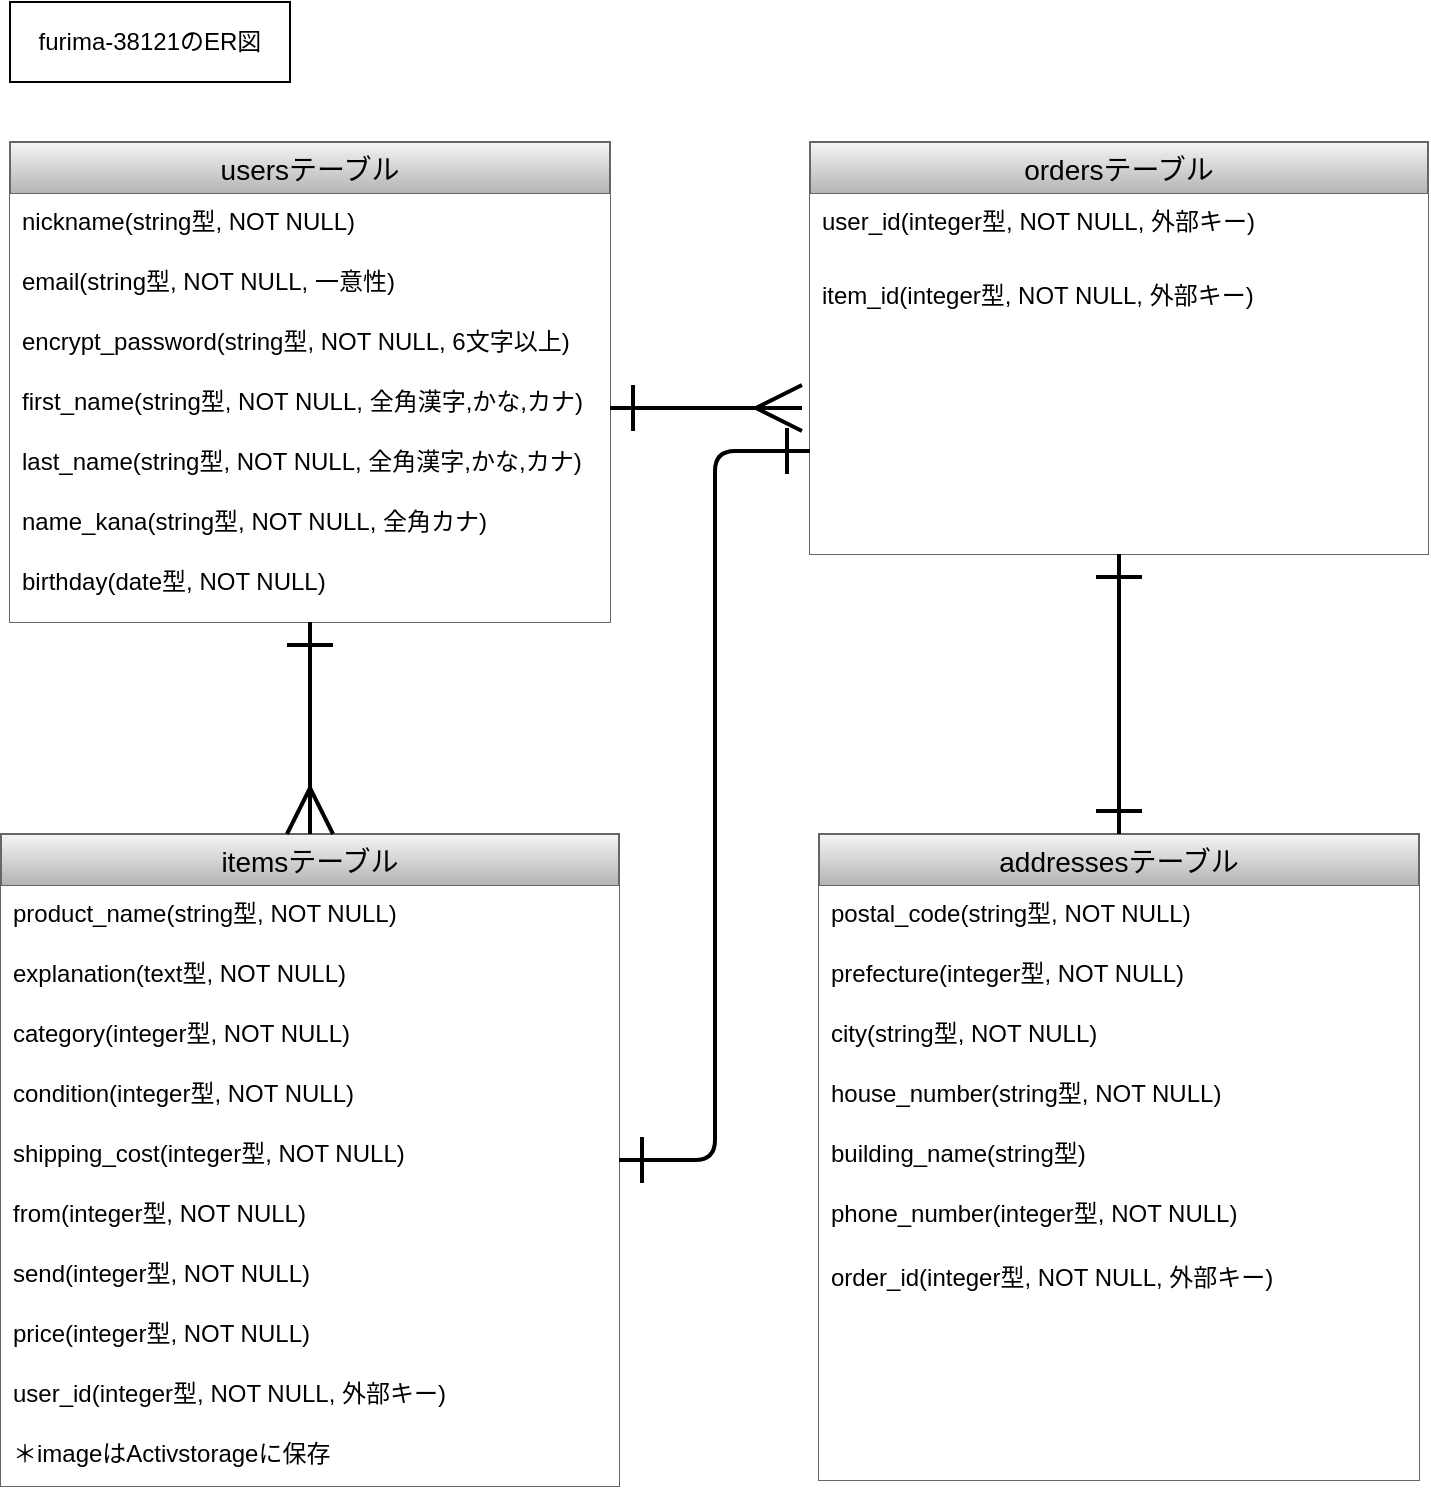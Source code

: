 <mxfile>
    <diagram id="IEAmDDiwO_mgoLchowQp" name="ページ1">
        <mxGraphModel dx="1447" dy="981" grid="0" gridSize="10" guides="1" tooltips="1" connect="1" arrows="1" fold="1" page="1" pageScale="1" pageWidth="827" pageHeight="1169" background="#FFFFFF" math="0" shadow="0">
            <root>
                <mxCell id="0"/>
                <mxCell id="1" parent="0"/>
                <mxCell id="15" value="usersテーブル" style="swimlane;fontStyle=0;childLayout=stackLayout;horizontal=1;startSize=26;horizontalStack=0;resizeParent=1;resizeParentMax=0;resizeLast=0;collapsible=1;marginBottom=0;align=center;fontSize=14;rounded=0;sketch=0;shadow=0;glass=0;fillColor=#f5f5f5;gradientColor=#b3b3b3;strokeColor=#666666;fontColor=#000000;" parent="1" vertex="1">
                    <mxGeometry x="40" y="80" width="300" height="240" as="geometry"/>
                </mxCell>
                <mxCell id="16" value="nickname(string型, NOT NULL)" style="text;strokeColor=none;fillColor=#FFFFFF;spacingLeft=4;spacingRight=4;overflow=hidden;rotatable=0;points=[[0,0.5],[1,0.5]];portConstraint=eastwest;fontSize=12;fontColor=#000000;" parent="15" vertex="1">
                    <mxGeometry y="26" width="300" height="30" as="geometry"/>
                </mxCell>
                <mxCell id="17" value="email(string型, NOT NULL, 一意性)" style="text;strokeColor=none;fillColor=#FFFFFF;spacingLeft=4;spacingRight=4;overflow=hidden;rotatable=0;points=[[0,0.5],[1,0.5]];portConstraint=eastwest;fontSize=12;fontColor=#000000;" parent="15" vertex="1">
                    <mxGeometry y="56" width="300" height="30" as="geometry"/>
                </mxCell>
                <mxCell id="19" value="encrypt_password(string型, NOT NULL, 6文字以上)" style="text;strokeColor=none;fillColor=#FFFFFF;spacingLeft=4;spacingRight=4;overflow=hidden;rotatable=0;points=[[0,0.5],[1,0.5]];portConstraint=eastwest;fontSize=12;fontColor=#000000;" parent="15" vertex="1">
                    <mxGeometry y="86" width="300" height="30" as="geometry"/>
                </mxCell>
                <mxCell id="20" value="first_name(string型, NOT NULL, 全角漢字,かな,カナ)" style="text;strokeColor=none;fillColor=#FFFFFF;spacingLeft=4;spacingRight=4;overflow=hidden;rotatable=0;points=[[0,0.5],[1,0.5]];portConstraint=eastwest;fontSize=12;fontColor=#000000;" parent="15" vertex="1">
                    <mxGeometry y="116" width="300" height="30" as="geometry"/>
                </mxCell>
                <mxCell id="38" value="last_name(string型, NOT NULL, 全角漢字,かな,カナ)" style="text;strokeColor=none;fillColor=#FFFFFF;spacingLeft=4;spacingRight=4;overflow=hidden;rotatable=0;points=[[0,0.5],[1,0.5]];portConstraint=eastwest;fontSize=12;fontColor=#000000;" parent="15" vertex="1">
                    <mxGeometry y="146" width="300" height="30" as="geometry"/>
                </mxCell>
                <mxCell id="39" value="name_kana(string型, NOT NULL, 全角カナ)" style="text;strokeColor=none;fillColor=#FFFFFF;spacingLeft=4;spacingRight=4;overflow=hidden;rotatable=0;points=[[0,0.5],[1,0.5]];portConstraint=eastwest;fontSize=12;fontColor=#000000;" parent="15" vertex="1">
                    <mxGeometry y="176" width="300" height="30" as="geometry"/>
                </mxCell>
                <mxCell id="40" value="birthday(date型, NOT NULL)" style="text;strokeColor=none;fillColor=#FFFFFF;spacingLeft=4;spacingRight=4;overflow=hidden;rotatable=0;points=[[0,0.5],[1,0.5]];portConstraint=eastwest;fontSize=12;fontColor=#000000;" parent="15" vertex="1">
                    <mxGeometry y="206" width="300" height="34" as="geometry"/>
                </mxCell>
                <mxCell id="45" value="itemsテーブル" style="swimlane;fontStyle=0;childLayout=stackLayout;horizontal=1;startSize=26;horizontalStack=0;resizeParent=1;resizeParentMax=0;resizeLast=0;collapsible=1;marginBottom=0;align=center;fontSize=14;rounded=0;sketch=0;shadow=0;glass=0;fillColor=#f5f5f5;gradientColor=#b3b3b3;strokeColor=#666666;fontColor=#000000;" parent="1" vertex="1">
                    <mxGeometry x="35.5" y="426" width="309" height="326" as="geometry"/>
                </mxCell>
                <mxCell id="46" value="product_name(string型, NOT NULL) &#10;" style="text;strokeColor=none;fillColor=#FFFFFF;spacingLeft=4;spacingRight=4;overflow=hidden;rotatable=0;points=[[0,0.5],[1,0.5]];portConstraint=eastwest;fontSize=12;fontColor=#000000;" parent="45" vertex="1">
                    <mxGeometry y="26" width="309" height="30" as="geometry"/>
                </mxCell>
                <mxCell id="47" value="explanation(text型, NOT NULL)" style="text;strokeColor=none;fillColor=#FFFFFF;spacingLeft=4;spacingRight=4;overflow=hidden;rotatable=0;points=[[0,0.5],[1,0.5]];portConstraint=eastwest;fontSize=12;fontColor=#000000;" parent="45" vertex="1">
                    <mxGeometry y="56" width="309" height="30" as="geometry"/>
                </mxCell>
                <mxCell id="48" value="category(integer型, NOT NULL)" style="text;strokeColor=none;fillColor=#FFFFFF;spacingLeft=4;spacingRight=4;overflow=hidden;rotatable=0;points=[[0,0.5],[1,0.5]];portConstraint=eastwest;fontSize=12;fontColor=#000000;" parent="45" vertex="1">
                    <mxGeometry y="86" width="309" height="30" as="geometry"/>
                </mxCell>
                <mxCell id="49" value="condition(integer型, NOT NULL)" style="text;strokeColor=none;fillColor=#FFFFFF;spacingLeft=4;spacingRight=4;overflow=hidden;rotatable=0;points=[[0,0.5],[1,0.5]];portConstraint=eastwest;fontSize=12;fontColor=#000000;" parent="45" vertex="1">
                    <mxGeometry y="116" width="309" height="30" as="geometry"/>
                </mxCell>
                <mxCell id="50" value="shipping_cost(integer型, NOT NULL)" style="text;strokeColor=none;fillColor=#FFFFFF;spacingLeft=4;spacingRight=4;overflow=hidden;rotatable=0;points=[[0,0.5],[1,0.5]];portConstraint=eastwest;fontSize=12;fontColor=#000000;" parent="45" vertex="1">
                    <mxGeometry y="146" width="309" height="30" as="geometry"/>
                </mxCell>
                <mxCell id="51" value="from(integer型, NOT NULL)" style="text;strokeColor=none;fillColor=#FFFFFF;spacingLeft=4;spacingRight=4;overflow=hidden;rotatable=0;points=[[0,0.5],[1,0.5]];portConstraint=eastwest;fontSize=12;fontColor=#000000;" parent="45" vertex="1">
                    <mxGeometry y="176" width="309" height="30" as="geometry"/>
                </mxCell>
                <mxCell id="53" value="send(integer型, NOT NULL)" style="text;strokeColor=none;fillColor=#FFFFFF;spacingLeft=4;spacingRight=4;overflow=hidden;rotatable=0;points=[[0,0.5],[1,0.5]];portConstraint=eastwest;fontSize=12;fontColor=#000000;" parent="45" vertex="1">
                    <mxGeometry y="206" width="309" height="30" as="geometry"/>
                </mxCell>
                <mxCell id="54" value="price(integer型, NOT NULL)" style="text;strokeColor=none;fillColor=#FFFFFF;spacingLeft=4;spacingRight=4;overflow=hidden;rotatable=0;points=[[0,0.5],[1,0.5]];portConstraint=eastwest;fontSize=12;fontColor=#000000;" parent="45" vertex="1">
                    <mxGeometry y="236" width="309" height="30" as="geometry"/>
                </mxCell>
                <mxCell id="95" value="user_id(integer型, NOT NULL, 外部キー) " style="text;strokeColor=none;fillColor=#FFFFFF;spacingLeft=4;spacingRight=4;overflow=hidden;rotatable=0;points=[[0,0.5],[1,0.5]];portConstraint=eastwest;fontSize=12;fontColor=#000000;" parent="45" vertex="1">
                    <mxGeometry y="266" width="309" height="30" as="geometry"/>
                </mxCell>
                <mxCell id="52" value="＊imageはActivstorageに保存" style="text;strokeColor=none;fillColor=#FFFFFF;spacingLeft=4;spacingRight=4;overflow=hidden;rotatable=0;points=[[0,0.5],[1,0.5]];portConstraint=eastwest;fontSize=12;fontColor=#000000;" parent="45" vertex="1">
                    <mxGeometry y="296" width="309" height="30" as="geometry"/>
                </mxCell>
                <mxCell id="55" value="furima-38121のER図" style="whiteSpace=wrap;html=1;align=center;rounded=0;shadow=0;glass=0;sketch=0;fontColor=#000000;fillColor=#FFFFFF;" parent="1" vertex="1">
                    <mxGeometry x="40" y="10" width="140" height="40" as="geometry"/>
                </mxCell>
                <mxCell id="56" value="ordersテーブル" style="swimlane;fontStyle=0;childLayout=stackLayout;horizontal=1;startSize=26;horizontalStack=0;resizeParent=1;resizeParentMax=0;resizeLast=0;collapsible=1;marginBottom=0;align=center;fontSize=14;rounded=0;sketch=0;shadow=0;glass=0;fillColor=#f5f5f5;gradientColor=#b3b3b3;strokeColor=#666666;fontColor=#000000;" parent="1" vertex="1">
                    <mxGeometry x="440" y="80" width="309" height="206" as="geometry"/>
                </mxCell>
                <mxCell id="90" value="user_id(integer型, NOT NULL, 外部キー)" style="text;strokeColor=none;fillColor=#FFFFFF;spacingLeft=4;spacingRight=4;overflow=hidden;rotatable=0;points=[[0,0.5],[1,0.5]];portConstraint=eastwest;fontSize=12;fontColor=#000000;" parent="56" vertex="1">
                    <mxGeometry y="26" width="309" height="37" as="geometry"/>
                </mxCell>
                <mxCell id="99" value="item_id(integer型, NOT NULL, 外部キー)" style="text;strokeColor=none;fillColor=#FFFFFF;spacingLeft=4;spacingRight=4;overflow=hidden;rotatable=0;points=[[0,0.5],[1,0.5]];portConstraint=eastwest;fontSize=12;fontColor=#000000;" parent="56" vertex="1">
                    <mxGeometry y="63" width="309" height="143" as="geometry"/>
                </mxCell>
                <mxCell id="66" value="addressesテーブル" style="swimlane;fontStyle=0;childLayout=stackLayout;horizontal=1;startSize=26;horizontalStack=0;resizeParent=1;resizeParentMax=0;resizeLast=0;collapsible=1;marginBottom=0;align=center;fontSize=14;rounded=0;sketch=0;shadow=0;glass=0;fillColor=#f5f5f5;gradientColor=#b3b3b3;strokeColor=#666666;fontColor=#000000;" parent="1" vertex="1">
                    <mxGeometry x="444.5" y="426" width="300" height="323" as="geometry"/>
                </mxCell>
                <mxCell id="91" value="postal_code(string型, NOT NULL)" style="text;strokeColor=none;fillColor=#FFFFFF;spacingLeft=4;spacingRight=4;overflow=hidden;rotatable=0;points=[[0,0.5],[1,0.5]];portConstraint=eastwest;fontSize=12;fontColor=#000000;" parent="66" vertex="1">
                    <mxGeometry y="26" width="300" height="30" as="geometry"/>
                </mxCell>
                <mxCell id="68" value="prefecture(integer型, NOT NULL)" style="text;strokeColor=none;fillColor=#FFFFFF;spacingLeft=4;spacingRight=4;overflow=hidden;rotatable=0;points=[[0,0.5],[1,0.5]];portConstraint=eastwest;fontSize=12;fontColor=#000000;" parent="66" vertex="1">
                    <mxGeometry y="56" width="300" height="30" as="geometry"/>
                </mxCell>
                <mxCell id="69" value="city(string型, NOT NULL)" style="text;strokeColor=none;fillColor=#FFFFFF;spacingLeft=4;spacingRight=4;overflow=hidden;rotatable=0;points=[[0,0.5],[1,0.5]];portConstraint=eastwest;fontSize=12;fontColor=#000000;" parent="66" vertex="1">
                    <mxGeometry y="86" width="300" height="30" as="geometry"/>
                </mxCell>
                <mxCell id="70" value="house_number(string型, NOT NULL)" style="text;strokeColor=none;fillColor=#FFFFFF;spacingLeft=4;spacingRight=4;overflow=hidden;rotatable=0;points=[[0,0.5],[1,0.5]];portConstraint=eastwest;fontSize=12;fontColor=#000000;" parent="66" vertex="1">
                    <mxGeometry y="116" width="300" height="30" as="geometry"/>
                </mxCell>
                <mxCell id="71" value="building_name(string型)" style="text;strokeColor=none;fillColor=#FFFFFF;spacingLeft=4;spacingRight=4;overflow=hidden;rotatable=0;points=[[0,0.5],[1,0.5]];portConstraint=eastwest;fontSize=12;fontColor=#000000;" parent="66" vertex="1">
                    <mxGeometry y="146" width="300" height="30" as="geometry"/>
                </mxCell>
                <mxCell id="72" value="phone_number(integer型, NOT NULL)" style="text;strokeColor=none;fillColor=#FFFFFF;spacingLeft=4;spacingRight=4;overflow=hidden;rotatable=0;points=[[0,0.5],[1,0.5]];portConstraint=eastwest;fontSize=12;fontColor=#000000;" parent="66" vertex="1">
                    <mxGeometry y="176" width="300" height="32" as="geometry"/>
                </mxCell>
                <mxCell id="67" value="order_id(integer型, NOT NULL, 外部キー)" style="text;strokeColor=none;fillColor=#FFFFFF;spacingLeft=4;spacingRight=4;overflow=hidden;rotatable=0;points=[[0,0.5],[1,0.5]];portConstraint=eastwest;fontSize=12;fontColor=#000000;" parent="66" vertex="1">
                    <mxGeometry y="208" width="300" height="115" as="geometry"/>
                </mxCell>
                <mxCell id="75" style="html=1;fontColor=#000000;startArrow=ERone;startFill=0;endArrow=ERmany;endFill=0;strokeWidth=2;endSize=20;startSize=20;strokeColor=#000000;" parent="1" edge="1">
                    <mxGeometry relative="1" as="geometry">
                        <mxPoint x="340" y="213" as="sourcePoint"/>
                        <mxPoint x="436" y="213" as="targetPoint"/>
                    </mxGeometry>
                </mxCell>
                <mxCell id="86" style="html=1;entryX=0.5;entryY=0;entryDx=0;entryDy=0;fontColor=#000000;startArrow=ERone;startFill=0;endArrow=ERmany;endFill=0;strokeWidth=2;endSize=20;startSize=20;strokeColor=#000000;exitX=0.5;exitY=1;exitDx=0;exitDy=0;" parent="1" source="15" target="45" edge="1">
                    <mxGeometry relative="1" as="geometry">
                        <mxPoint x="236" y="376" as="sourcePoint"/>
                        <mxPoint x="336" y="376" as="targetPoint"/>
                    </mxGeometry>
                </mxCell>
                <mxCell id="87" style="html=1;entryX=0.5;entryY=0;entryDx=0;entryDy=0;fontColor=#000000;startArrow=ERone;startFill=0;endArrow=ERone;endFill=0;strokeWidth=2;endSize=20;startSize=20;strokeColor=#000000;exitX=0.5;exitY=1;exitDx=0;exitDy=0;" parent="1" source="56" target="66" edge="1">
                    <mxGeometry relative="1" as="geometry">
                        <mxPoint x="520" y="372" as="sourcePoint"/>
                        <mxPoint x="620" y="372" as="targetPoint"/>
                    </mxGeometry>
                </mxCell>
                <mxCell id="88" style="html=1;entryX=0;entryY=0.75;entryDx=0;entryDy=0;fontColor=#000000;startArrow=ERone;startFill=0;endArrow=ERone;endFill=0;strokeWidth=2;endSize=20;startSize=20;strokeColor=#000000;exitX=1;exitY=0.5;exitDx=0;exitDy=0;edgeStyle=elbowEdgeStyle;" parent="1" source="45" target="56" edge="1">
                    <mxGeometry relative="1" as="geometry">
                        <mxPoint x="430" y="377" as="sourcePoint"/>
                        <mxPoint x="430" y="483" as="targetPoint"/>
                    </mxGeometry>
                </mxCell>
            </root>
        </mxGraphModel>
    </diagram>
</mxfile>